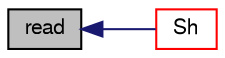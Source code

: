 digraph "read"
{
  bgcolor="transparent";
  edge [fontname="FreeSans",fontsize="10",labelfontname="FreeSans",labelfontsize="10"];
  node [fontname="FreeSans",fontsize="10",shape=record];
  rankdir="LR";
  Node41 [label="read",height=0.2,width=0.4,color="black", fillcolor="grey75", style="filled", fontcolor="black"];
  Node41 -> Node42 [dir="back",color="midnightblue",fontsize="10",style="solid",fontname="FreeSans"];
  Node42 [label="Sh",height=0.2,width=0.4,color="red",URL="$a21258.html#a72d53090a5a11e7689ddac8fc7b12845",tooltip="Return source for enthalpy equation [kg/m/s3]. "];
}
